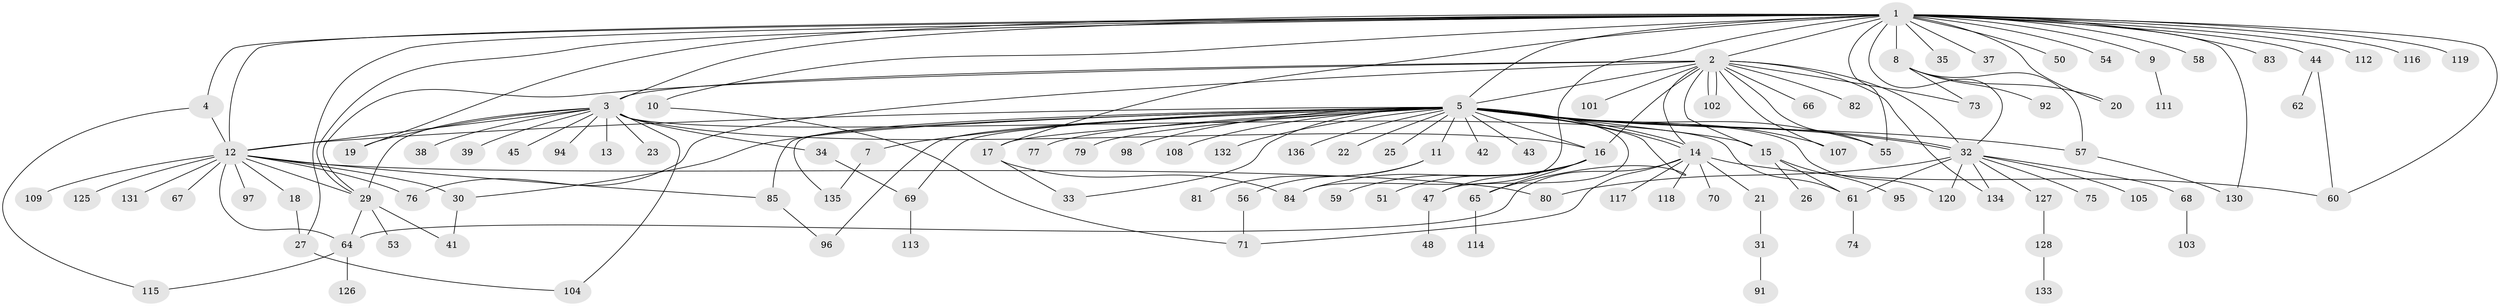 // Generated by graph-tools (version 1.1) at 2025/23/03/03/25 07:23:53]
// undirected, 110 vertices, 161 edges
graph export_dot {
graph [start="1"]
  node [color=gray90,style=filled];
  1 [super="+24"];
  2 [super="+46"];
  3 [super="+6"];
  4;
  5 [super="+87"];
  7;
  8 [super="+121"];
  9;
  10;
  11;
  12 [super="+52"];
  13;
  14 [super="+122"];
  15;
  16 [super="+28"];
  17 [super="+89"];
  18;
  19;
  20 [super="+93"];
  21;
  22;
  23;
  25;
  26;
  27 [super="+40"];
  29 [super="+86"];
  30;
  31 [super="+129"];
  32 [super="+63"];
  33 [super="+36"];
  34;
  35;
  37;
  38;
  39;
  41;
  42 [super="+49"];
  43;
  44;
  45;
  47 [super="+90"];
  48;
  50;
  51;
  53;
  54;
  55 [super="+72"];
  56;
  57;
  58;
  59;
  60 [super="+88"];
  61 [super="+106"];
  62;
  64 [super="+110"];
  65 [super="+78"];
  66;
  67;
  68;
  69;
  70 [super="+100"];
  71;
  73 [super="+123"];
  74;
  75;
  76;
  77;
  79;
  80;
  81;
  82;
  83;
  84 [super="+99"];
  85;
  91;
  92;
  94 [super="+124"];
  95;
  96;
  97;
  98;
  101;
  102;
  103;
  104;
  105;
  107;
  108;
  109;
  111;
  112;
  113;
  114;
  115;
  116;
  117;
  118;
  119;
  120;
  125;
  126;
  127;
  128;
  130;
  131;
  132;
  133;
  134;
  135;
  136;
  1 -- 2;
  1 -- 4;
  1 -- 5 [weight=2];
  1 -- 8 [weight=2];
  1 -- 9;
  1 -- 10;
  1 -- 12;
  1 -- 27;
  1 -- 32;
  1 -- 35;
  1 -- 44;
  1 -- 50;
  1 -- 55;
  1 -- 60;
  1 -- 84 [weight=2];
  1 -- 112;
  1 -- 119;
  1 -- 130;
  1 -- 37;
  1 -- 17;
  1 -- 19;
  1 -- 83;
  1 -- 116;
  1 -- 54;
  1 -- 58;
  1 -- 29;
  1 -- 3;
  1 -- 20;
  2 -- 3;
  2 -- 5;
  2 -- 14;
  2 -- 15;
  2 -- 55 [weight=2];
  2 -- 76;
  2 -- 82;
  2 -- 101;
  2 -- 102;
  2 -- 102;
  2 -- 134;
  2 -- 16;
  2 -- 32;
  2 -- 66;
  2 -- 107;
  2 -- 29;
  2 -- 73;
  3 -- 12;
  3 -- 13;
  3 -- 16;
  3 -- 23;
  3 -- 34;
  3 -- 39;
  3 -- 45;
  3 -- 104;
  3 -- 19;
  3 -- 38;
  3 -- 94;
  3 -- 61;
  3 -- 29;
  4 -- 12;
  4 -- 115;
  5 -- 7;
  5 -- 11;
  5 -- 14 [weight=2];
  5 -- 14;
  5 -- 15;
  5 -- 16;
  5 -- 17;
  5 -- 22;
  5 -- 25;
  5 -- 30;
  5 -- 32;
  5 -- 32;
  5 -- 33;
  5 -- 42;
  5 -- 43;
  5 -- 47;
  5 -- 69;
  5 -- 77;
  5 -- 79;
  5 -- 96;
  5 -- 98;
  5 -- 107;
  5 -- 132;
  5 -- 135;
  5 -- 136;
  5 -- 108;
  5 -- 85;
  5 -- 120;
  5 -- 57;
  5 -- 12;
  5 -- 65;
  5 -- 55;
  7 -- 135;
  8 -- 20;
  8 -- 57;
  8 -- 73;
  8 -- 92;
  9 -- 111;
  10 -- 71;
  11 -- 56;
  11 -- 81;
  12 -- 18;
  12 -- 29;
  12 -- 30;
  12 -- 64;
  12 -- 67;
  12 -- 76;
  12 -- 85;
  12 -- 97;
  12 -- 109;
  12 -- 125;
  12 -- 131;
  12 -- 80;
  14 -- 21;
  14 -- 70;
  14 -- 71;
  14 -- 117;
  14 -- 118;
  14 -- 60;
  14 -- 64;
  15 -- 26;
  15 -- 95;
  15 -- 61;
  16 -- 47;
  16 -- 51;
  16 -- 59;
  16 -- 65;
  16 -- 84;
  17 -- 33;
  17 -- 84;
  18 -- 27;
  21 -- 31;
  27 -- 104;
  29 -- 41;
  29 -- 53;
  29 -- 64;
  30 -- 41;
  31 -- 91;
  32 -- 61;
  32 -- 68;
  32 -- 75;
  32 -- 80;
  32 -- 105;
  32 -- 120;
  32 -- 127;
  32 -- 134;
  34 -- 69;
  44 -- 62;
  44 -- 60;
  47 -- 48;
  56 -- 71;
  57 -- 130;
  61 -- 74;
  64 -- 115;
  64 -- 126;
  65 -- 114;
  68 -- 103;
  69 -- 113;
  85 -- 96;
  127 -- 128;
  128 -- 133;
}
